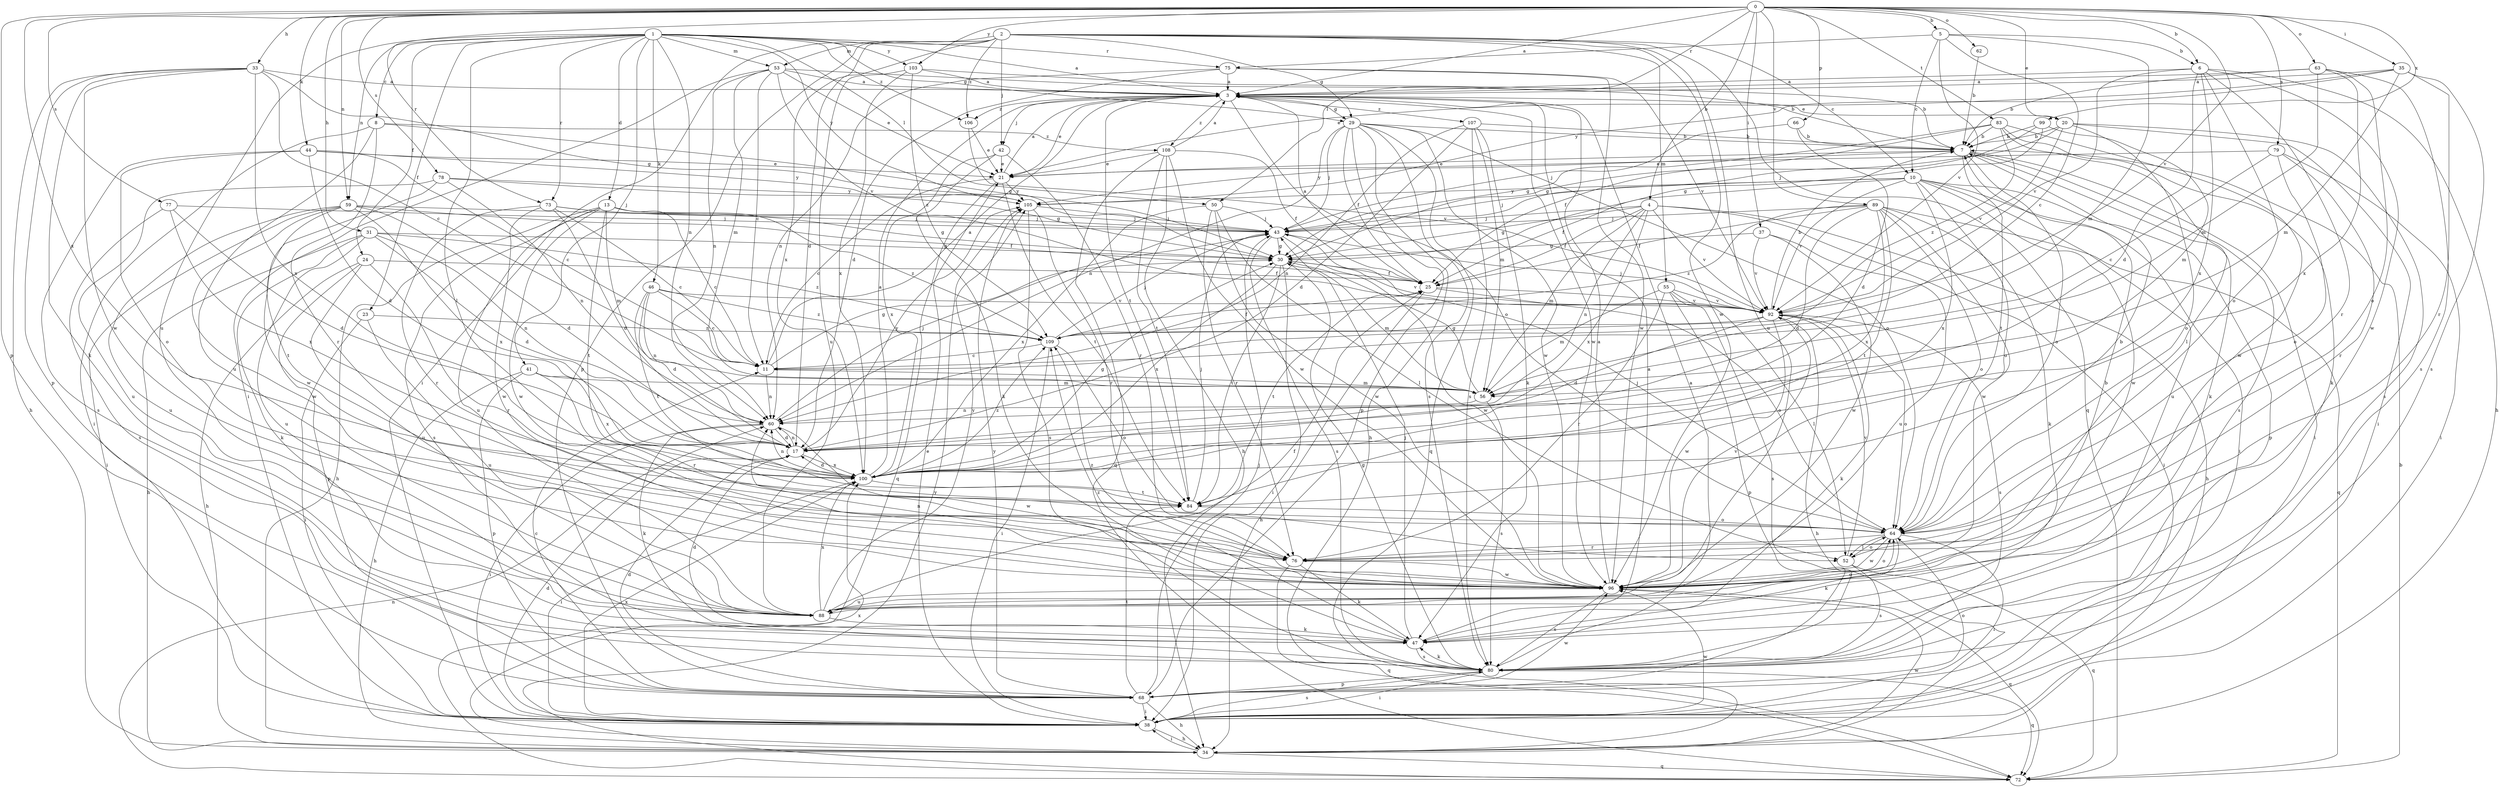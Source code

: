 strict digraph  {
0;
1;
2;
3;
4;
5;
6;
7;
8;
10;
11;
13;
17;
20;
21;
23;
24;
25;
29;
30;
31;
33;
34;
35;
37;
38;
41;
42;
43;
44;
46;
47;
50;
52;
53;
55;
56;
59;
60;
62;
63;
64;
66;
68;
72;
73;
75;
76;
77;
78;
79;
80;
83;
84;
88;
89;
92;
96;
99;
100;
103;
105;
106;
107;
108;
109;
0 -> 3  [label=a];
0 -> 4  [label=b];
0 -> 5  [label=b];
0 -> 6  [label=b];
0 -> 20  [label=e];
0 -> 31  [label=h];
0 -> 33  [label=h];
0 -> 35  [label=i];
0 -> 37  [label=i];
0 -> 44  [label=k];
0 -> 50  [label=l];
0 -> 59  [label=n];
0 -> 62  [label=o];
0 -> 63  [label=o];
0 -> 66  [label=p];
0 -> 68  [label=p];
0 -> 73  [label=r];
0 -> 77  [label=s];
0 -> 78  [label=s];
0 -> 79  [label=s];
0 -> 83  [label=t];
0 -> 89  [label=v];
0 -> 92  [label=v];
0 -> 99  [label=x];
0 -> 100  [label=x];
0 -> 103  [label=y];
1 -> 3  [label=a];
1 -> 8  [label=c];
1 -> 13  [label=d];
1 -> 23  [label=f];
1 -> 24  [label=f];
1 -> 29  [label=g];
1 -> 41  [label=j];
1 -> 46  [label=k];
1 -> 50  [label=l];
1 -> 52  [label=l];
1 -> 53  [label=m];
1 -> 59  [label=n];
1 -> 60  [label=n];
1 -> 73  [label=r];
1 -> 75  [label=r];
1 -> 88  [label=u];
1 -> 103  [label=y];
1 -> 105  [label=y];
1 -> 106  [label=z];
2 -> 10  [label=c];
2 -> 17  [label=d];
2 -> 29  [label=g];
2 -> 38  [label=i];
2 -> 42  [label=j];
2 -> 53  [label=m];
2 -> 55  [label=m];
2 -> 68  [label=p];
2 -> 72  [label=q];
2 -> 88  [label=u];
2 -> 96  [label=w];
2 -> 100  [label=x];
2 -> 106  [label=z];
3 -> 20  [label=e];
3 -> 21  [label=e];
3 -> 29  [label=g];
3 -> 42  [label=j];
3 -> 64  [label=o];
3 -> 84  [label=t];
3 -> 96  [label=w];
3 -> 106  [label=z];
3 -> 107  [label=z];
3 -> 108  [label=z];
4 -> 25  [label=f];
4 -> 30  [label=g];
4 -> 34  [label=h];
4 -> 38  [label=i];
4 -> 43  [label=j];
4 -> 56  [label=m];
4 -> 60  [label=n];
4 -> 92  [label=v];
4 -> 100  [label=x];
5 -> 6  [label=b];
5 -> 10  [label=c];
5 -> 11  [label=c];
5 -> 56  [label=m];
5 -> 75  [label=r];
5 -> 92  [label=v];
6 -> 3  [label=a];
6 -> 17  [label=d];
6 -> 34  [label=h];
6 -> 64  [label=o];
6 -> 76  [label=r];
6 -> 92  [label=v];
6 -> 96  [label=w];
6 -> 100  [label=x];
7 -> 21  [label=e];
7 -> 38  [label=i];
7 -> 47  [label=k];
7 -> 64  [label=o];
7 -> 80  [label=s];
7 -> 84  [label=t];
7 -> 105  [label=y];
8 -> 30  [label=g];
8 -> 38  [label=i];
8 -> 76  [label=r];
8 -> 88  [label=u];
8 -> 108  [label=z];
10 -> 25  [label=f];
10 -> 38  [label=i];
10 -> 43  [label=j];
10 -> 64  [label=o];
10 -> 68  [label=p];
10 -> 88  [label=u];
10 -> 92  [label=v];
10 -> 96  [label=w];
10 -> 100  [label=x];
10 -> 105  [label=y];
11 -> 3  [label=a];
11 -> 30  [label=g];
11 -> 56  [label=m];
11 -> 60  [label=n];
13 -> 11  [label=c];
13 -> 34  [label=h];
13 -> 43  [label=j];
13 -> 56  [label=m];
13 -> 80  [label=s];
13 -> 84  [label=t];
13 -> 88  [label=u];
13 -> 96  [label=w];
13 -> 109  [label=z];
17 -> 60  [label=n];
17 -> 100  [label=x];
17 -> 105  [label=y];
20 -> 7  [label=b];
20 -> 30  [label=g];
20 -> 38  [label=i];
20 -> 64  [label=o];
20 -> 80  [label=s];
20 -> 92  [label=v];
21 -> 3  [label=a];
21 -> 11  [label=c];
21 -> 72  [label=q];
21 -> 84  [label=t];
21 -> 105  [label=y];
23 -> 38  [label=i];
23 -> 88  [label=u];
23 -> 109  [label=z];
24 -> 25  [label=f];
24 -> 34  [label=h];
24 -> 68  [label=p];
24 -> 76  [label=r];
24 -> 88  [label=u];
25 -> 3  [label=a];
25 -> 34  [label=h];
25 -> 64  [label=o];
25 -> 84  [label=t];
25 -> 92  [label=v];
29 -> 7  [label=b];
29 -> 25  [label=f];
29 -> 34  [label=h];
29 -> 43  [label=j];
29 -> 60  [label=n];
29 -> 64  [label=o];
29 -> 68  [label=p];
29 -> 72  [label=q];
29 -> 80  [label=s];
29 -> 96  [label=w];
30 -> 25  [label=f];
30 -> 38  [label=i];
30 -> 56  [label=m];
30 -> 84  [label=t];
30 -> 92  [label=v];
30 -> 100  [label=x];
31 -> 17  [label=d];
31 -> 30  [label=g];
31 -> 34  [label=h];
31 -> 47  [label=k];
31 -> 60  [label=n];
31 -> 88  [label=u];
31 -> 109  [label=z];
33 -> 3  [label=a];
33 -> 11  [label=c];
33 -> 30  [label=g];
33 -> 34  [label=h];
33 -> 47  [label=k];
33 -> 68  [label=p];
33 -> 96  [label=w];
33 -> 100  [label=x];
34 -> 38  [label=i];
34 -> 72  [label=q];
34 -> 96  [label=w];
34 -> 100  [label=x];
35 -> 3  [label=a];
35 -> 21  [label=e];
35 -> 56  [label=m];
35 -> 76  [label=r];
35 -> 80  [label=s];
35 -> 105  [label=y];
37 -> 30  [label=g];
37 -> 88  [label=u];
37 -> 92  [label=v];
37 -> 96  [label=w];
38 -> 17  [label=d];
38 -> 21  [label=e];
38 -> 34  [label=h];
38 -> 80  [label=s];
38 -> 96  [label=w];
38 -> 100  [label=x];
41 -> 34  [label=h];
41 -> 56  [label=m];
41 -> 68  [label=p];
41 -> 76  [label=r];
41 -> 100  [label=x];
42 -> 21  [label=e];
42 -> 47  [label=k];
42 -> 76  [label=r];
42 -> 100  [label=x];
43 -> 30  [label=g];
43 -> 80  [label=s];
43 -> 96  [label=w];
44 -> 11  [label=c];
44 -> 17  [label=d];
44 -> 21  [label=e];
44 -> 64  [label=o];
44 -> 80  [label=s];
44 -> 105  [label=y];
46 -> 11  [label=c];
46 -> 17  [label=d];
46 -> 60  [label=n];
46 -> 84  [label=t];
46 -> 92  [label=v];
46 -> 109  [label=z];
47 -> 3  [label=a];
47 -> 17  [label=d];
47 -> 43  [label=j];
47 -> 80  [label=s];
47 -> 109  [label=z];
50 -> 43  [label=j];
50 -> 52  [label=l];
50 -> 76  [label=r];
50 -> 96  [label=w];
50 -> 100  [label=x];
52 -> 64  [label=o];
52 -> 72  [label=q];
52 -> 80  [label=s];
52 -> 92  [label=v];
53 -> 3  [label=a];
53 -> 7  [label=b];
53 -> 11  [label=c];
53 -> 21  [label=e];
53 -> 38  [label=i];
53 -> 56  [label=m];
53 -> 60  [label=n];
53 -> 92  [label=v];
55 -> 52  [label=l];
55 -> 56  [label=m];
55 -> 68  [label=p];
55 -> 76  [label=r];
55 -> 80  [label=s];
55 -> 92  [label=v];
56 -> 30  [label=g];
56 -> 60  [label=n];
56 -> 80  [label=s];
59 -> 17  [label=d];
59 -> 25  [label=f];
59 -> 38  [label=i];
59 -> 43  [label=j];
59 -> 84  [label=t];
59 -> 88  [label=u];
59 -> 96  [label=w];
59 -> 100  [label=x];
60 -> 17  [label=d];
60 -> 38  [label=i];
60 -> 43  [label=j];
60 -> 47  [label=k];
60 -> 96  [label=w];
62 -> 7  [label=b];
63 -> 3  [label=a];
63 -> 7  [label=b];
63 -> 56  [label=m];
63 -> 64  [label=o];
63 -> 80  [label=s];
63 -> 100  [label=x];
64 -> 7  [label=b];
64 -> 38  [label=i];
64 -> 43  [label=j];
64 -> 47  [label=k];
64 -> 52  [label=l];
64 -> 76  [label=r];
64 -> 96  [label=w];
66 -> 7  [label=b];
66 -> 17  [label=d];
66 -> 43  [label=j];
68 -> 11  [label=c];
68 -> 17  [label=d];
68 -> 34  [label=h];
68 -> 38  [label=i];
68 -> 43  [label=j];
68 -> 64  [label=o];
68 -> 84  [label=t];
68 -> 96  [label=w];
68 -> 105  [label=y];
72 -> 7  [label=b];
72 -> 60  [label=n];
72 -> 105  [label=y];
73 -> 11  [label=c];
73 -> 17  [label=d];
73 -> 30  [label=g];
73 -> 43  [label=j];
73 -> 76  [label=r];
73 -> 96  [label=w];
75 -> 3  [label=a];
75 -> 17  [label=d];
75 -> 60  [label=n];
75 -> 92  [label=v];
75 -> 96  [label=w];
76 -> 47  [label=k];
76 -> 72  [label=q];
76 -> 96  [label=w];
77 -> 17  [label=d];
77 -> 43  [label=j];
77 -> 80  [label=s];
77 -> 100  [label=x];
78 -> 30  [label=g];
78 -> 60  [label=n];
78 -> 88  [label=u];
78 -> 96  [label=w];
78 -> 105  [label=y];
79 -> 11  [label=c];
79 -> 21  [label=e];
79 -> 38  [label=i];
79 -> 64  [label=o];
79 -> 76  [label=r];
80 -> 3  [label=a];
80 -> 30  [label=g];
80 -> 38  [label=i];
80 -> 47  [label=k];
80 -> 68  [label=p];
80 -> 72  [label=q];
83 -> 7  [label=b];
83 -> 25  [label=f];
83 -> 30  [label=g];
83 -> 47  [label=k];
83 -> 52  [label=l];
83 -> 96  [label=w];
83 -> 109  [label=z];
84 -> 43  [label=j];
84 -> 64  [label=o];
88 -> 7  [label=b];
88 -> 25  [label=f];
88 -> 47  [label=k];
88 -> 64  [label=o];
88 -> 100  [label=x];
88 -> 105  [label=y];
89 -> 17  [label=d];
89 -> 25  [label=f];
89 -> 43  [label=j];
89 -> 47  [label=k];
89 -> 64  [label=o];
89 -> 72  [label=q];
89 -> 84  [label=t];
89 -> 96  [label=w];
89 -> 100  [label=x];
89 -> 109  [label=z];
92 -> 7  [label=b];
92 -> 17  [label=d];
92 -> 34  [label=h];
92 -> 43  [label=j];
92 -> 47  [label=k];
92 -> 64  [label=o];
92 -> 80  [label=s];
92 -> 96  [label=w];
92 -> 109  [label=z];
96 -> 3  [label=a];
96 -> 60  [label=n];
96 -> 64  [label=o];
96 -> 72  [label=q];
96 -> 80  [label=s];
96 -> 88  [label=u];
96 -> 92  [label=v];
96 -> 109  [label=z];
99 -> 7  [label=b];
99 -> 30  [label=g];
99 -> 43  [label=j];
99 -> 56  [label=m];
100 -> 3  [label=a];
100 -> 17  [label=d];
100 -> 30  [label=g];
100 -> 38  [label=i];
100 -> 60  [label=n];
100 -> 84  [label=t];
100 -> 109  [label=z];
103 -> 3  [label=a];
103 -> 7  [label=b];
103 -> 88  [label=u];
103 -> 100  [label=x];
103 -> 109  [label=z];
105 -> 43  [label=j];
105 -> 76  [label=r];
105 -> 80  [label=s];
106 -> 21  [label=e];
106 -> 92  [label=v];
107 -> 7  [label=b];
107 -> 17  [label=d];
107 -> 47  [label=k];
107 -> 56  [label=m];
107 -> 60  [label=n];
107 -> 80  [label=s];
108 -> 3  [label=a];
108 -> 21  [label=e];
108 -> 25  [label=f];
108 -> 34  [label=h];
108 -> 72  [label=q];
108 -> 84  [label=t];
108 -> 96  [label=w];
109 -> 11  [label=c];
109 -> 25  [label=f];
109 -> 38  [label=i];
109 -> 43  [label=j];
109 -> 64  [label=o];
}
